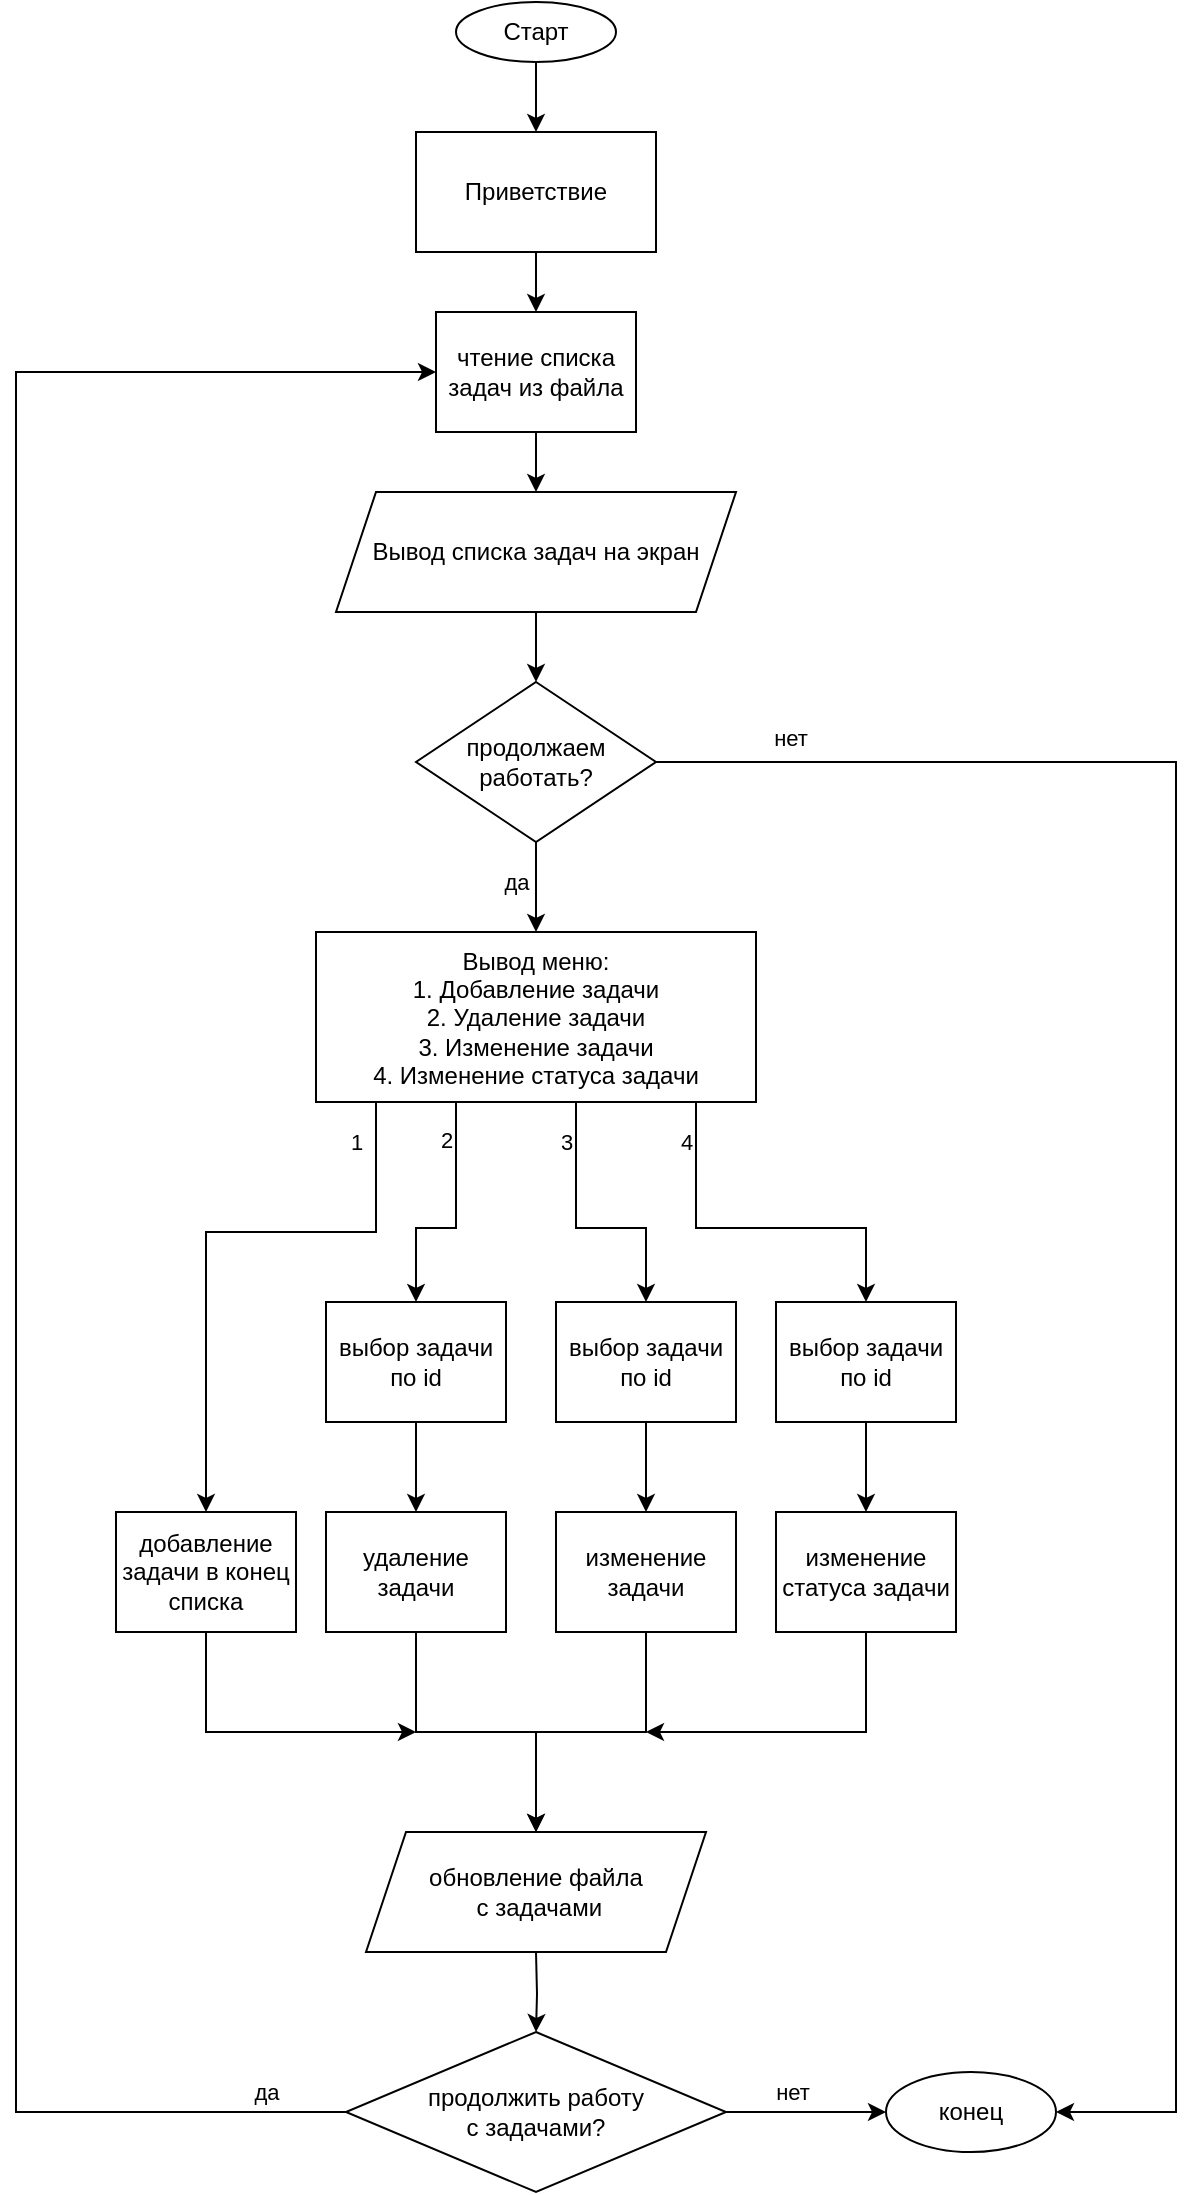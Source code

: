 <mxfile version="20.2.2" type="device"><diagram id="OakGzsjdnkfNn7g5rAS2" name="Page-1"><mxGraphModel dx="1185" dy="635" grid="1" gridSize="5" guides="1" tooltips="1" connect="1" arrows="1" fold="1" page="1" pageScale="1" pageWidth="827" pageHeight="1169" math="0" shadow="0"><root><mxCell id="0"/><mxCell id="1" parent="0"/><mxCell id="dVvyaFLKdnrIg7djPSwB-15" value="" style="edgeStyle=orthogonalEdgeStyle;rounded=0;orthogonalLoop=1;jettySize=auto;html=1;" edge="1" parent="1" source="kelU3N63i5h0_2rlot-1-1" target="dVvyaFLKdnrIg7djPSwB-14"><mxGeometry relative="1" as="geometry"/></mxCell><mxCell id="kelU3N63i5h0_2rlot-1-1" value="Старт" style="ellipse;whiteSpace=wrap;html=1;" parent="1" vertex="1"><mxGeometry x="340" y="45" width="80" height="30" as="geometry"/></mxCell><mxCell id="dVvyaFLKdnrIg7djPSwB-28" style="edgeStyle=orthogonalEdgeStyle;rounded=0;orthogonalLoop=1;jettySize=auto;html=1;entryX=1;entryY=0.5;entryDx=0;entryDy=0;exitX=1;exitY=0.5;exitDx=0;exitDy=0;" edge="1" parent="1" source="dVvyaFLKdnrIg7djPSwB-24" target="kelU3N63i5h0_2rlot-1-35"><mxGeometry relative="1" as="geometry"><Array as="points"><mxPoint x="700" y="425"/><mxPoint x="700" y="1100"/></Array></mxGeometry></mxCell><mxCell id="dVvyaFLKdnrIg7djPSwB-29" value="нет" style="edgeLabel;html=1;align=center;verticalAlign=middle;resizable=0;points=[];" vertex="1" connectable="0" parent="dVvyaFLKdnrIg7djPSwB-28"><mxGeometry x="-0.867" relative="1" as="geometry"><mxPoint x="1" y="-12" as="offset"/></mxGeometry></mxCell><mxCell id="dVvyaFLKdnrIg7djPSwB-31" style="edgeStyle=orthogonalEdgeStyle;rounded=0;orthogonalLoop=1;jettySize=auto;html=1;exitX=0.5;exitY=1;exitDx=0;exitDy=0;entryX=0.5;entryY=0;entryDx=0;entryDy=0;" edge="1" parent="1" source="kelU3N63i5h0_2rlot-1-2" target="kelU3N63i5h0_2rlot-1-6"><mxGeometry relative="1" as="geometry"><Array as="points"><mxPoint x="340" y="595"/><mxPoint x="340" y="658"/><mxPoint x="320" y="658"/></Array></mxGeometry></mxCell><mxCell id="dVvyaFLKdnrIg7djPSwB-39" value="2" style="edgeLabel;html=1;align=center;verticalAlign=middle;resizable=0;points=[];" vertex="1" connectable="0" parent="dVvyaFLKdnrIg7djPSwB-31"><mxGeometry x="-0.271" y="-1" relative="1" as="geometry"><mxPoint x="-4" as="offset"/></mxGeometry></mxCell><mxCell id="dVvyaFLKdnrIg7djPSwB-32" style="edgeStyle=orthogonalEdgeStyle;rounded=0;orthogonalLoop=1;jettySize=auto;html=1;exitX=0.5;exitY=1;exitDx=0;exitDy=0;entryX=0.5;entryY=0;entryDx=0;entryDy=0;" edge="1" parent="1" source="kelU3N63i5h0_2rlot-1-2" target="kelU3N63i5h0_2rlot-1-8"><mxGeometry relative="1" as="geometry"><Array as="points"><mxPoint x="460" y="595"/><mxPoint x="460" y="658"/><mxPoint x="545" y="658"/></Array></mxGeometry></mxCell><mxCell id="dVvyaFLKdnrIg7djPSwB-41" value="4" style="edgeLabel;html=1;align=center;verticalAlign=middle;resizable=0;points=[];" vertex="1" connectable="0" parent="dVvyaFLKdnrIg7djPSwB-32"><mxGeometry x="-0.263" relative="1" as="geometry"><mxPoint x="-5" y="2" as="offset"/></mxGeometry></mxCell><mxCell id="dVvyaFLKdnrIg7djPSwB-33" style="edgeStyle=orthogonalEdgeStyle;rounded=0;orthogonalLoop=1;jettySize=auto;html=1;exitX=0.5;exitY=1;exitDx=0;exitDy=0;entryX=0.5;entryY=0;entryDx=0;entryDy=0;" edge="1" parent="1" source="kelU3N63i5h0_2rlot-1-2" target="kelU3N63i5h0_2rlot-1-7"><mxGeometry relative="1" as="geometry"><Array as="points"><mxPoint x="400" y="595"/><mxPoint x="400" y="658"/><mxPoint x="435" y="658"/></Array></mxGeometry></mxCell><mxCell id="dVvyaFLKdnrIg7djPSwB-40" value="3" style="edgeLabel;html=1;align=center;verticalAlign=middle;resizable=0;points=[];" vertex="1" connectable="0" parent="dVvyaFLKdnrIg7djPSwB-33"><mxGeometry x="-0.489" relative="1" as="geometry"><mxPoint x="-5" as="offset"/></mxGeometry></mxCell><mxCell id="kelU3N63i5h0_2rlot-1-2" value="Вывод меню:&lt;br&gt;1. Добавление задачи&lt;br&gt;2. Удаление задачи&lt;br&gt;3. Изменение задачи&lt;br&gt;4. Изменение статуса задачи" style="rounded=0;whiteSpace=wrap;html=1;" parent="1" vertex="1"><mxGeometry x="270" y="510" width="220" height="85" as="geometry"/></mxCell><mxCell id="kelU3N63i5h0_2rlot-1-19" value="" style="edgeStyle=orthogonalEdgeStyle;rounded=0;orthogonalLoop=1;jettySize=auto;html=1;" parent="1" target="kelU3N63i5h0_2rlot-1-9" edge="1"><mxGeometry relative="1" as="geometry"><mxPoint x="300" y="595" as="sourcePoint"/><Array as="points"><mxPoint x="300" y="660"/><mxPoint x="215" y="660"/></Array></mxGeometry></mxCell><mxCell id="dVvyaFLKdnrIg7djPSwB-42" value="1" style="edgeLabel;html=1;align=center;verticalAlign=middle;resizable=0;points=[];" vertex="1" connectable="0" parent="kelU3N63i5h0_2rlot-1-19"><mxGeometry x="-0.896" y="1" relative="1" as="geometry"><mxPoint x="-11" y="5" as="offset"/></mxGeometry></mxCell><mxCell id="kelU3N63i5h0_2rlot-1-20" value="" style="edgeStyle=orthogonalEdgeStyle;rounded=0;orthogonalLoop=1;jettySize=auto;html=1;" parent="1" source="kelU3N63i5h0_2rlot-1-6" target="kelU3N63i5h0_2rlot-1-10" edge="1"><mxGeometry relative="1" as="geometry"/></mxCell><mxCell id="kelU3N63i5h0_2rlot-1-6" value="выбор задачи&lt;br&gt;по id" style="rounded=0;whiteSpace=wrap;html=1;" parent="1" vertex="1"><mxGeometry x="275" y="695" width="90" height="60" as="geometry"/></mxCell><mxCell id="kelU3N63i5h0_2rlot-1-21" value="" style="edgeStyle=orthogonalEdgeStyle;rounded=0;orthogonalLoop=1;jettySize=auto;html=1;" parent="1" source="kelU3N63i5h0_2rlot-1-7" target="kelU3N63i5h0_2rlot-1-11" edge="1"><mxGeometry relative="1" as="geometry"/></mxCell><mxCell id="kelU3N63i5h0_2rlot-1-7" value="выбор задачи&lt;br&gt;по id" style="rounded=0;whiteSpace=wrap;html=1;" parent="1" vertex="1"><mxGeometry x="390" y="695" width="90" height="60" as="geometry"/></mxCell><mxCell id="kelU3N63i5h0_2rlot-1-22" value="" style="edgeStyle=orthogonalEdgeStyle;rounded=0;orthogonalLoop=1;jettySize=auto;html=1;" parent="1" source="kelU3N63i5h0_2rlot-1-8" target="kelU3N63i5h0_2rlot-1-12" edge="1"><mxGeometry relative="1" as="geometry"/></mxCell><mxCell id="kelU3N63i5h0_2rlot-1-8" value="выбор задачи&lt;br&gt;по id" style="rounded=0;whiteSpace=wrap;html=1;" parent="1" vertex="1"><mxGeometry x="500" y="695" width="90" height="60" as="geometry"/></mxCell><mxCell id="kelU3N63i5h0_2rlot-1-29" style="edgeStyle=orthogonalEdgeStyle;rounded=0;orthogonalLoop=1;jettySize=auto;html=1;" parent="1" source="kelU3N63i5h0_2rlot-1-9" edge="1"><mxGeometry relative="1" as="geometry"><mxPoint x="320" y="910" as="targetPoint"/><Array as="points"><mxPoint x="215" y="910"/></Array></mxGeometry></mxCell><mxCell id="kelU3N63i5h0_2rlot-1-9" value="добавление задачи в конец списка" style="rounded=0;whiteSpace=wrap;html=1;" parent="1" vertex="1"><mxGeometry x="170" y="800" width="90" height="60" as="geometry"/></mxCell><mxCell id="kelU3N63i5h0_2rlot-1-25" value="" style="edgeStyle=orthogonalEdgeStyle;rounded=0;orthogonalLoop=1;jettySize=auto;html=1;" parent="1" source="kelU3N63i5h0_2rlot-1-10" edge="1"><mxGeometry relative="1" as="geometry"><Array as="points"><mxPoint x="320" y="910"/><mxPoint x="380" y="910"/></Array><mxPoint x="380" y="960" as="targetPoint"/></mxGeometry></mxCell><mxCell id="kelU3N63i5h0_2rlot-1-10" value="удаление задачи" style="rounded=0;whiteSpace=wrap;html=1;" parent="1" vertex="1"><mxGeometry x="275" y="800" width="90" height="60" as="geometry"/></mxCell><mxCell id="kelU3N63i5h0_2rlot-1-26" value="" style="edgeStyle=orthogonalEdgeStyle;rounded=0;orthogonalLoop=1;jettySize=auto;html=1;" parent="1" source="kelU3N63i5h0_2rlot-1-11" edge="1"><mxGeometry relative="1" as="geometry"><Array as="points"><mxPoint x="435" y="910"/><mxPoint x="380" y="910"/></Array><mxPoint x="380" y="960" as="targetPoint"/></mxGeometry></mxCell><mxCell id="kelU3N63i5h0_2rlot-1-11" value="изменение задачи" style="rounded=0;whiteSpace=wrap;html=1;" parent="1" vertex="1"><mxGeometry x="390" y="800" width="90" height="60" as="geometry"/></mxCell><mxCell id="kelU3N63i5h0_2rlot-1-30" style="edgeStyle=orthogonalEdgeStyle;rounded=0;orthogonalLoop=1;jettySize=auto;html=1;" parent="1" source="kelU3N63i5h0_2rlot-1-12" edge="1"><mxGeometry relative="1" as="geometry"><mxPoint x="435" y="910" as="targetPoint"/><Array as="points"><mxPoint x="545" y="910"/></Array></mxGeometry></mxCell><mxCell id="kelU3N63i5h0_2rlot-1-12" value="изменение статуса задачи" style="rounded=0;whiteSpace=wrap;html=1;" parent="1" vertex="1"><mxGeometry x="500" y="800" width="90" height="60" as="geometry"/></mxCell><mxCell id="kelU3N63i5h0_2rlot-1-32" value="" style="edgeStyle=orthogonalEdgeStyle;rounded=0;orthogonalLoop=1;jettySize=auto;html=1;" parent="1" target="kelU3N63i5h0_2rlot-1-31" edge="1"><mxGeometry relative="1" as="geometry"><mxPoint x="380" y="1020" as="sourcePoint"/></mxGeometry></mxCell><mxCell id="kelU3N63i5h0_2rlot-1-36" value="" style="edgeStyle=orthogonalEdgeStyle;rounded=0;orthogonalLoop=1;jettySize=auto;html=1;" parent="1" source="kelU3N63i5h0_2rlot-1-31" target="kelU3N63i5h0_2rlot-1-35" edge="1"><mxGeometry relative="1" as="geometry"/></mxCell><mxCell id="kelU3N63i5h0_2rlot-1-37" value="нет" style="edgeLabel;html=1;align=center;verticalAlign=middle;resizable=0;points=[];" parent="kelU3N63i5h0_2rlot-1-36" vertex="1" connectable="0"><mxGeometry x="-0.176" y="-1" relative="1" as="geometry"><mxPoint y="-11" as="offset"/></mxGeometry></mxCell><mxCell id="dVvyaFLKdnrIg7djPSwB-34" style="edgeStyle=orthogonalEdgeStyle;rounded=0;orthogonalLoop=1;jettySize=auto;html=1;exitX=0;exitY=0.5;exitDx=0;exitDy=0;entryX=0;entryY=0.5;entryDx=0;entryDy=0;" edge="1" parent="1" source="kelU3N63i5h0_2rlot-1-31" target="dVvyaFLKdnrIg7djPSwB-1"><mxGeometry relative="1" as="geometry"><Array as="points"><mxPoint x="120" y="1100"/><mxPoint x="120" y="230"/></Array></mxGeometry></mxCell><mxCell id="dVvyaFLKdnrIg7djPSwB-35" value="да" style="edgeLabel;html=1;align=center;verticalAlign=middle;resizable=0;points=[];" vertex="1" connectable="0" parent="dVvyaFLKdnrIg7djPSwB-34"><mxGeometry x="-0.935" relative="1" as="geometry"><mxPoint y="-10" as="offset"/></mxGeometry></mxCell><mxCell id="kelU3N63i5h0_2rlot-1-31" value="продолжить работу &lt;br&gt;с задачами?" style="rhombus;whiteSpace=wrap;html=1;" parent="1" vertex="1"><mxGeometry x="285" y="1060" width="190" height="80" as="geometry"/></mxCell><mxCell id="kelU3N63i5h0_2rlot-1-35" value="конец" style="ellipse;whiteSpace=wrap;html=1;" parent="1" vertex="1"><mxGeometry x="555" y="1080" width="85" height="40" as="geometry"/></mxCell><mxCell id="dVvyaFLKdnrIg7djPSwB-22" value="" style="edgeStyle=orthogonalEdgeStyle;rounded=0;orthogonalLoop=1;jettySize=auto;html=1;" edge="1" parent="1" source="dVvyaFLKdnrIg7djPSwB-1" target="dVvyaFLKdnrIg7djPSwB-21"><mxGeometry relative="1" as="geometry"/></mxCell><mxCell id="dVvyaFLKdnrIg7djPSwB-1" value="чтение списка задач из файла" style="rounded=0;whiteSpace=wrap;html=1;" vertex="1" parent="1"><mxGeometry x="330" y="200" width="100" height="60" as="geometry"/></mxCell><mxCell id="dVvyaFLKdnrIg7djPSwB-18" value="" style="edgeStyle=orthogonalEdgeStyle;rounded=0;orthogonalLoop=1;jettySize=auto;html=1;" edge="1" parent="1" source="dVvyaFLKdnrIg7djPSwB-14" target="dVvyaFLKdnrIg7djPSwB-1"><mxGeometry relative="1" as="geometry"/></mxCell><mxCell id="dVvyaFLKdnrIg7djPSwB-14" value="Приветствие" style="rounded=0;whiteSpace=wrap;html=1;" vertex="1" parent="1"><mxGeometry x="320" y="110" width="120" height="60" as="geometry"/></mxCell><mxCell id="dVvyaFLKdnrIg7djPSwB-25" value="" style="edgeStyle=orthogonalEdgeStyle;rounded=0;orthogonalLoop=1;jettySize=auto;html=1;" edge="1" parent="1" source="dVvyaFLKdnrIg7djPSwB-21" target="dVvyaFLKdnrIg7djPSwB-24"><mxGeometry relative="1" as="geometry"/></mxCell><mxCell id="dVvyaFLKdnrIg7djPSwB-21" value="Вывод списка задач на экран" style="shape=parallelogram;perimeter=parallelogramPerimeter;whiteSpace=wrap;html=1;fixedSize=1;" vertex="1" parent="1"><mxGeometry x="280" y="290" width="200" height="60" as="geometry"/></mxCell><mxCell id="dVvyaFLKdnrIg7djPSwB-26" value="" style="edgeStyle=orthogonalEdgeStyle;rounded=0;orthogonalLoop=1;jettySize=auto;html=1;" edge="1" parent="1" source="dVvyaFLKdnrIg7djPSwB-24" target="kelU3N63i5h0_2rlot-1-2"><mxGeometry relative="1" as="geometry"/></mxCell><mxCell id="dVvyaFLKdnrIg7djPSwB-27" value="да" style="edgeLabel;html=1;align=center;verticalAlign=middle;resizable=0;points=[];" vertex="1" connectable="0" parent="dVvyaFLKdnrIg7djPSwB-26"><mxGeometry x="0.185" y="1" relative="1" as="geometry"><mxPoint x="-11" y="-7" as="offset"/></mxGeometry></mxCell><mxCell id="dVvyaFLKdnrIg7djPSwB-24" value="продолжаем &lt;br&gt;работать?" style="rhombus;whiteSpace=wrap;html=1;" vertex="1" parent="1"><mxGeometry x="320" y="385" width="120" height="80" as="geometry"/></mxCell><mxCell id="dVvyaFLKdnrIg7djPSwB-38" value="обновление файла&lt;br&gt;&amp;nbsp;с задачами" style="shape=parallelogram;perimeter=parallelogramPerimeter;whiteSpace=wrap;html=1;fixedSize=1;" vertex="1" parent="1"><mxGeometry x="295" y="960" width="170" height="60" as="geometry"/></mxCell></root></mxGraphModel></diagram></mxfile>